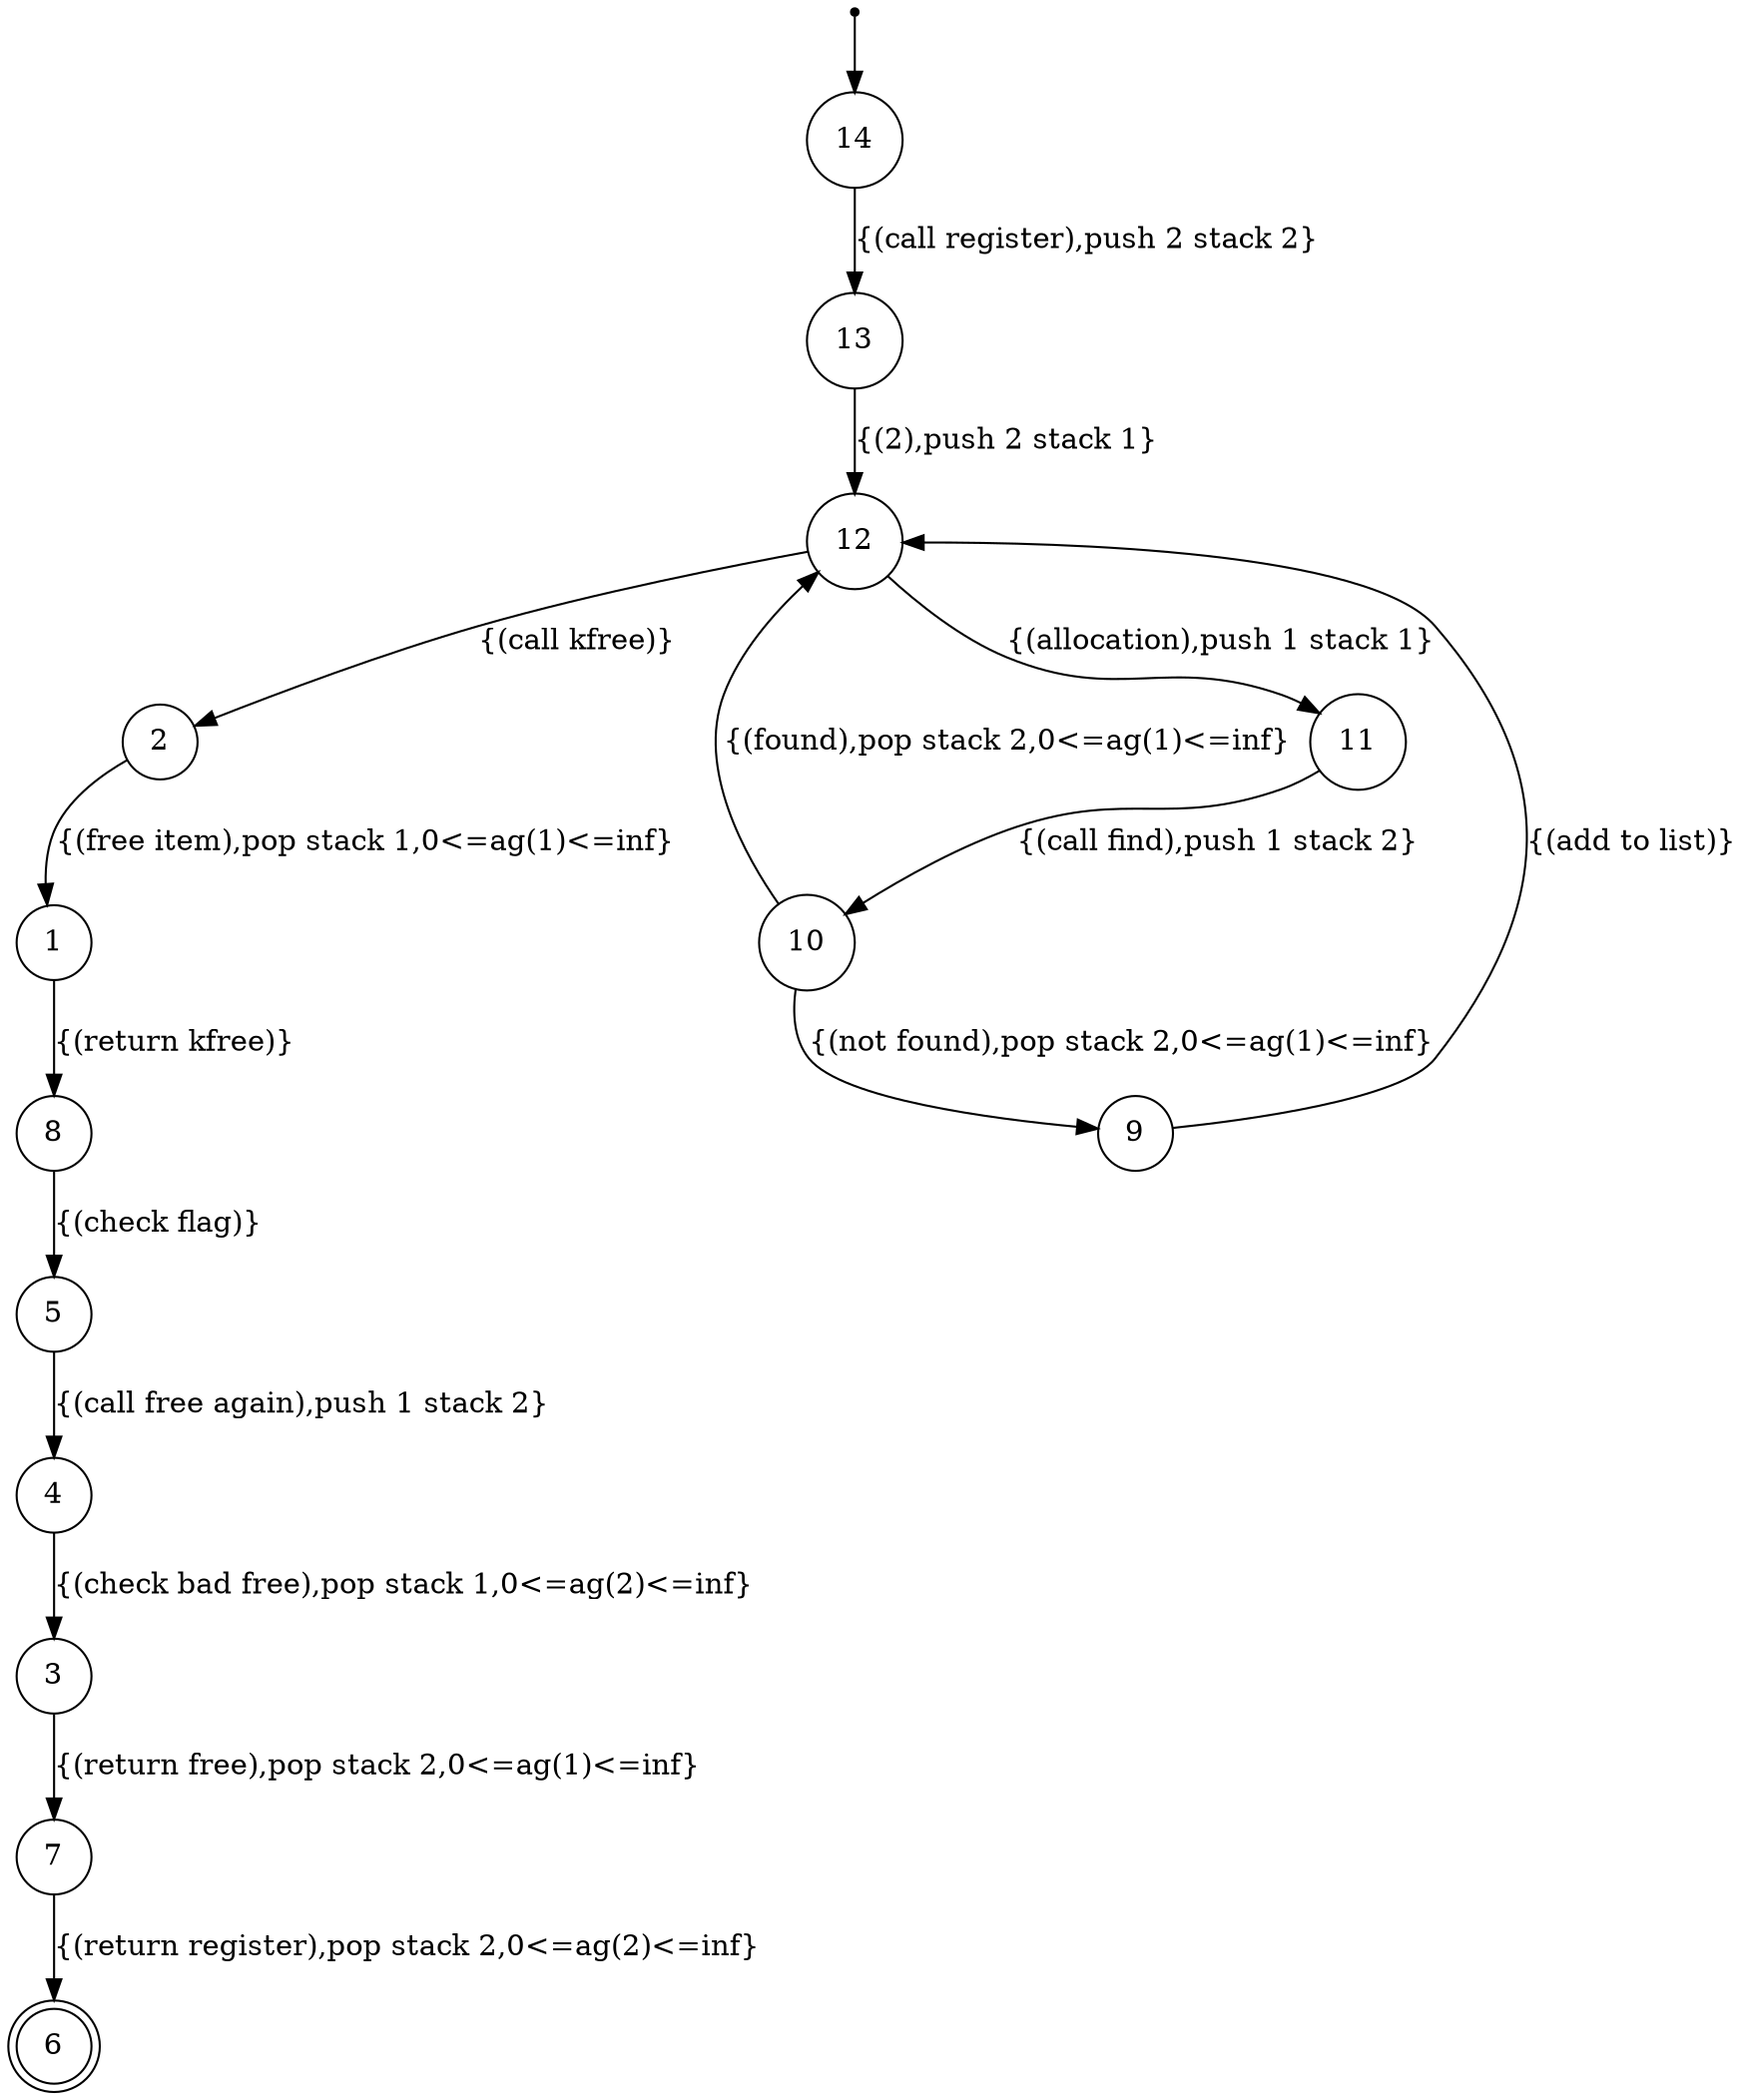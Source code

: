 digraph finite_state_machine {
	node [shape = point ]; qi0;
	node [shape = doublecircle];6;
	node [shape=circle];
	qi0 -> 14;
	1 -> 8 [ label = "{(return kfree)}" ];
	2 -> 1 [ label = "{(free item),pop stack 1,0<=ag(1)<=inf}" ];
	12 -> 2 [ label = "{(call kfree)}" ];
	9 -> 12 [ label = "{(add to list)}" ];
	3 -> 7 [ label = "{(return free),pop stack 2,0<=ag(1)<=inf}" ];
	4 -> 3 [ label = "{(check bad free),pop stack 1,0<=ag(2)<=inf}" ];
	5 -> 4 [ label = "{(call free again),push 1 stack 2}" ];
	8 -> 5 [ label = "{(check flag)}" ];
	10 -> 12 [ label = "{(found),pop stack 2,0<=ag(1)<=inf}" ];
	7 -> 6 [ label = "{(return register),pop stack 2,0<=ag(2)<=inf}" ];
	10 -> 9 [ label = "{(not found),pop stack 2,0<=ag(1)<=inf}" ];
	11 -> 10 [ label = "{(call find),push 1 stack 2}" ];
	12 -> 11 [ label = "{(allocation),push 1 stack 1}" ];
	13 -> 12 [ label = "{(2),push 2 stack 1}" ];
	14 -> 13 [ label = "{(call register),push 2 stack 2}" ];
}